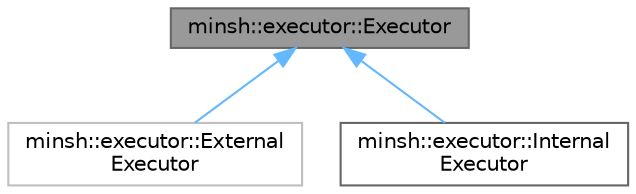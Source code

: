 digraph "minsh::executor::Executor"
{
 // LATEX_PDF_SIZE
  bgcolor="transparent";
  edge [fontname=Helvetica,fontsize=10,labelfontname=Helvetica,labelfontsize=10];
  node [fontname=Helvetica,fontsize=10,shape=box,height=0.2,width=0.4];
  Node1 [id="Node000001",label="minsh::executor::Executor",height=0.2,width=0.4,color="gray40", fillcolor="grey60", style="filled", fontcolor="black",tooltip="Interface for classes that execute commands."];
  Node1 -> Node2 [id="edge1_Node000001_Node000002",dir="back",color="steelblue1",style="solid",tooltip=" "];
  Node2 [id="Node000002",label="minsh::executor::External\lExecutor",height=0.2,width=0.4,color="grey75", fillcolor="white", style="filled",URL="$classminsh_1_1executor_1_1ExternalExecutor.html",tooltip=" "];
  Node1 -> Node3 [id="edge2_Node000001_Node000003",dir="back",color="steelblue1",style="solid",tooltip=" "];
  Node3 [id="Node000003",label="minsh::executor::Internal\lExecutor",height=0.2,width=0.4,color="gray40", fillcolor="white", style="filled",URL="$classminsh_1_1executor_1_1InternalExecutor.html",tooltip="Executor for internal commands."];
}
